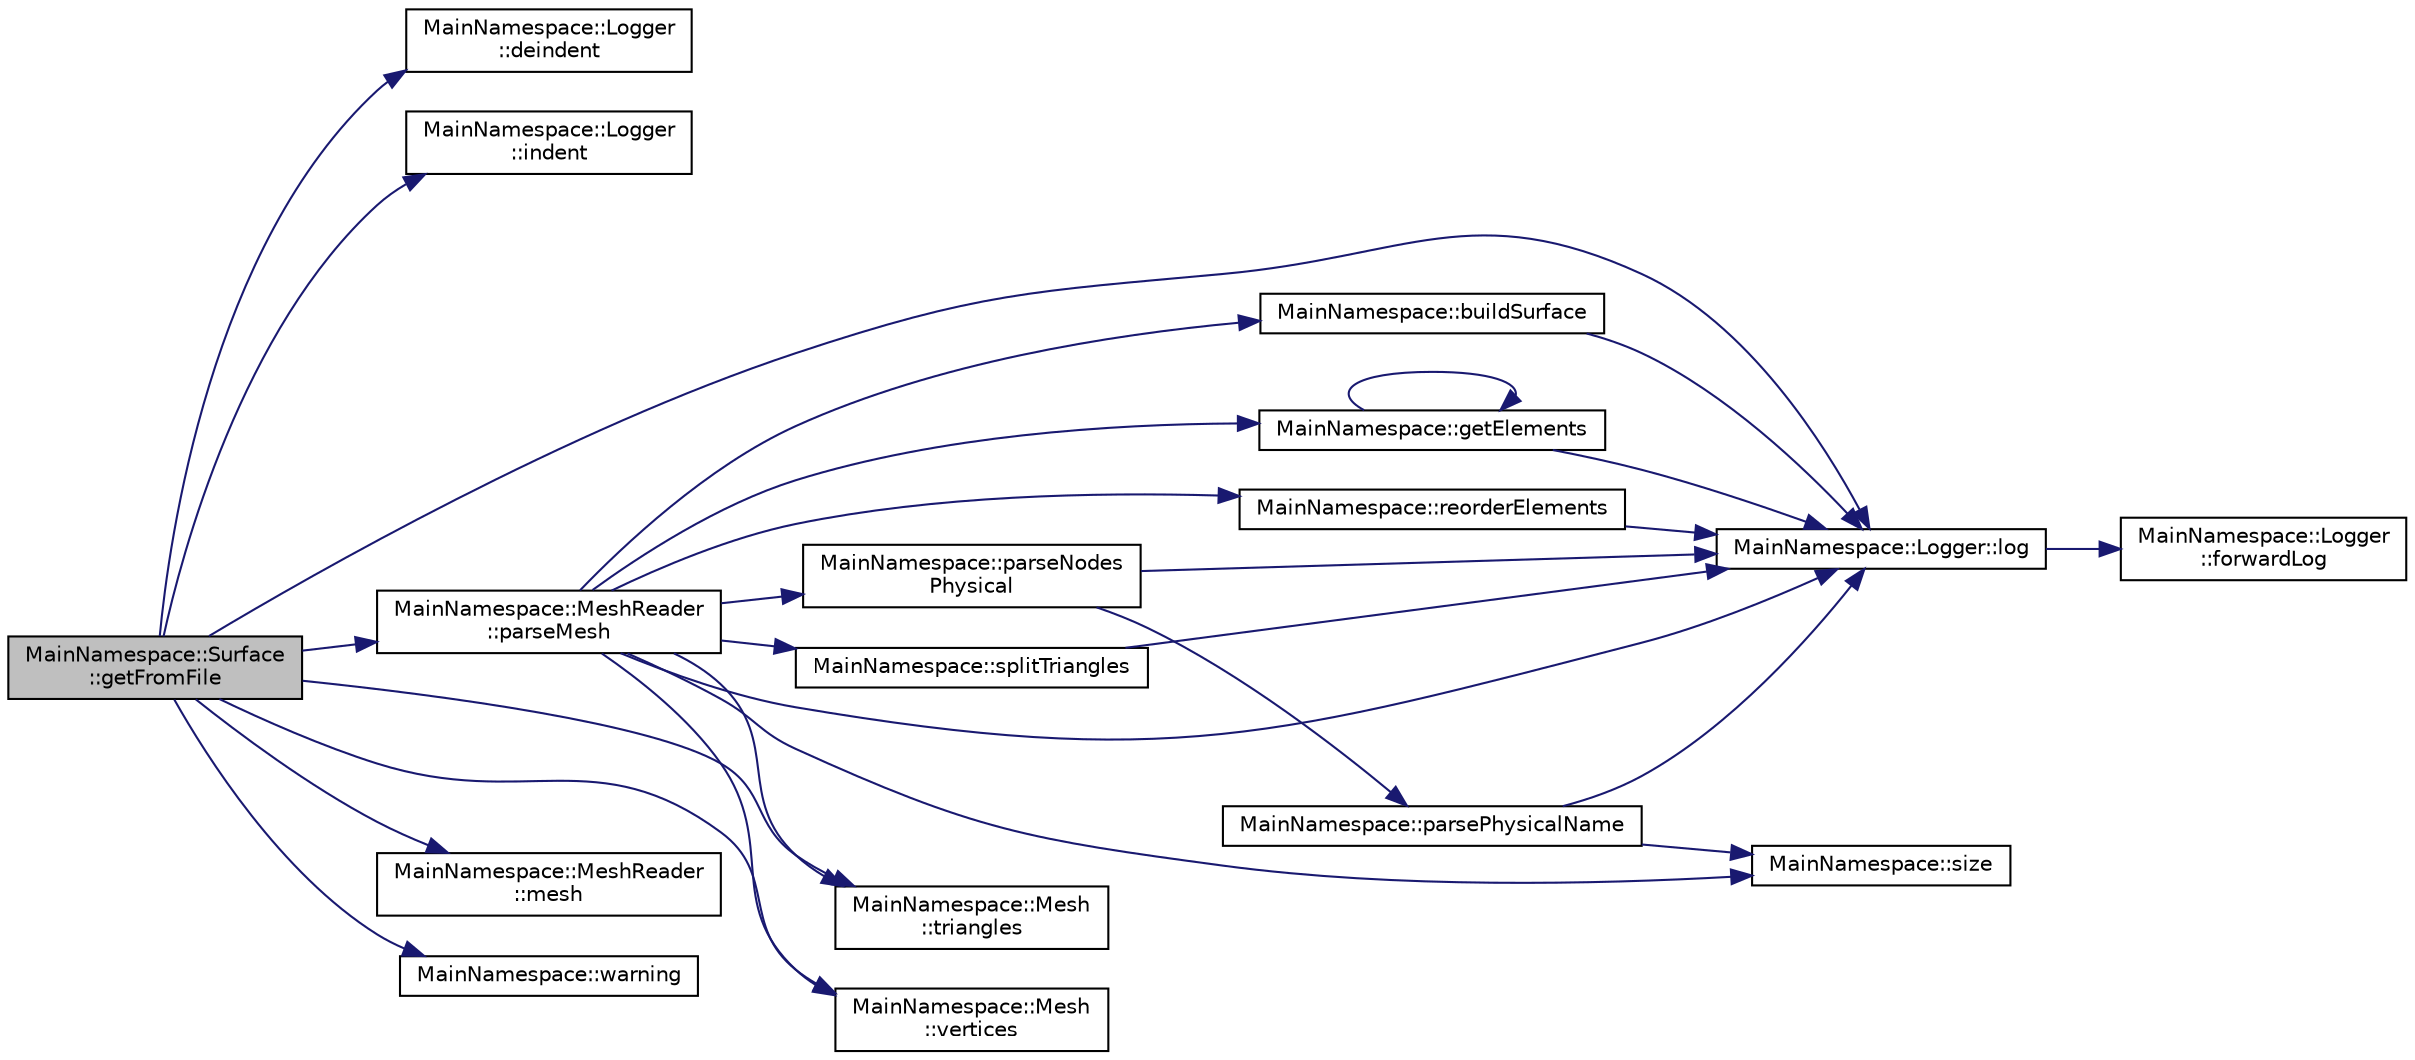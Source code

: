digraph "MainNamespace::Surface::getFromFile"
{
 // INTERACTIVE_SVG=YES
 // LATEX_PDF_SIZE
  edge [fontname="Helvetica",fontsize="10",labelfontname="Helvetica",labelfontsize="10"];
  node [fontname="Helvetica",fontsize="10",shape=record];
  rankdir="LR";
  Node1 [label="MainNamespace::Surface\l::getFromFile",height=0.2,width=0.4,color="black", fillcolor="grey75", style="filled", fontcolor="black",tooltip=" "];
  Node1 -> Node2 [color="midnightblue",fontsize="10",style="solid",fontname="Helvetica"];
  Node2 [label="MainNamespace::Logger\l::deindent",height=0.2,width=0.4,color="black", fillcolor="white", style="filled",URL="$namespace_main_namespace_1_1_logger.html#aa944c5f3d2370658d600e4e9b5d1b270",tooltip="Decrease indentation level in the logger."];
  Node1 -> Node3 [color="midnightblue",fontsize="10",style="solid",fontname="Helvetica"];
  Node3 [label="MainNamespace::Logger\l::indent",height=0.2,width=0.4,color="black", fillcolor="white", style="filled",URL="$namespace_main_namespace_1_1_logger.html#a298c090b2004381330b603cb50d25fc8",tooltip="Increase indentation level in the logger."];
  Node1 -> Node4 [color="midnightblue",fontsize="10",style="solid",fontname="Helvetica"];
  Node4 [label="MainNamespace::Logger::log",height=0.2,width=0.4,color="black", fillcolor="white", style="filled",URL="$namespace_main_namespace_1_1_logger.html#afbb4cc2d8b498e71fcb228f0da8309a1",tooltip=" "];
  Node4 -> Node5 [color="midnightblue",fontsize="10",style="solid",fontname="Helvetica"];
  Node5 [label="MainNamespace::Logger\l::forwardLog",height=0.2,width=0.4,color="black", fillcolor="white", style="filled",URL="$namespace_main_namespace_1_1_logger.html#af052b0198f333fca77f0837a511ec7f7",tooltip=" "];
  Node1 -> Node6 [color="midnightblue",fontsize="10",style="solid",fontname="Helvetica"];
  Node6 [label="MainNamespace::MeshReader\l::mesh",height=0.2,width=0.4,color="black", fillcolor="white", style="filled",URL="$class_main_namespace_1_1_mesh_reader.html#a8311a1d62c5eced1bf7162a0f1f00687",tooltip=" "];
  Node1 -> Node7 [color="midnightblue",fontsize="10",style="solid",fontname="Helvetica"];
  Node7 [label="MainNamespace::MeshReader\l::parseMesh",height=0.2,width=0.4,color="black", fillcolor="white", style="filled",URL="$class_main_namespace_1_1_mesh_reader.html#a05a6ac577d6a74ddc0f355a83d7ad442",tooltip="Parse a gmsh mesh file into a surface3d structure. The mesh_ object is filled in the appropriate way."];
  Node7 -> Node8 [color="midnightblue",fontsize="10",style="solid",fontname="Helvetica"];
  Node8 [label="MainNamespace::buildSurface",height=0.2,width=0.4,color="black", fillcolor="white", style="filled",URL="$namespace_main_namespace.html#a8fc1ba5863e4a27ba20d60aaecafe847",tooltip=" "];
  Node8 -> Node4 [color="midnightblue",fontsize="10",style="solid",fontname="Helvetica"];
  Node7 -> Node9 [color="midnightblue",fontsize="10",style="solid",fontname="Helvetica"];
  Node9 [label="MainNamespace::getElements",height=0.2,width=0.4,color="black", fillcolor="white", style="filled",URL="$namespace_main_namespace.html#abbbf8199881e62d39394f4814789a8fd",tooltip=" "];
  Node9 -> Node9 [color="midnightblue",fontsize="10",style="solid",fontname="Helvetica"];
  Node9 -> Node4 [color="midnightblue",fontsize="10",style="solid",fontname="Helvetica"];
  Node7 -> Node4 [color="midnightblue",fontsize="10",style="solid",fontname="Helvetica"];
  Node7 -> Node10 [color="midnightblue",fontsize="10",style="solid",fontname="Helvetica"];
  Node10 [label="MainNamespace::parseNodes\lPhysical",height=0.2,width=0.4,color="black", fillcolor="white", style="filled",URL="$namespace_main_namespace.html#ad7a4c5eb8035073775288c956070c5f3",tooltip=" "];
  Node10 -> Node4 [color="midnightblue",fontsize="10",style="solid",fontname="Helvetica"];
  Node10 -> Node11 [color="midnightblue",fontsize="10",style="solid",fontname="Helvetica"];
  Node11 [label="MainNamespace::parsePhysicalName",height=0.2,width=0.4,color="black", fillcolor="white", style="filled",URL="$namespace_main_namespace.html#a5ff9eb55a67d7471d1293fd26d21e347",tooltip=" "];
  Node11 -> Node4 [color="midnightblue",fontsize="10",style="solid",fontname="Helvetica"];
  Node11 -> Node12 [color="midnightblue",fontsize="10",style="solid",fontname="Helvetica"];
  Node12 [label="MainNamespace::size",height=0.2,width=0.4,color="black", fillcolor="white", style="filled",URL="$namespace_main_namespace.html#a8104aa37d7d31758ac725060a96f07d9",tooltip=" "];
  Node7 -> Node13 [color="midnightblue",fontsize="10",style="solid",fontname="Helvetica"];
  Node13 [label="MainNamespace::reorderElements",height=0.2,width=0.4,color="black", fillcolor="white", style="filled",URL="$namespace_main_namespace.html#a9c92d3b0aaa6902a4344c09e7f37f8c7",tooltip=" "];
  Node13 -> Node4 [color="midnightblue",fontsize="10",style="solid",fontname="Helvetica"];
  Node7 -> Node12 [color="midnightblue",fontsize="10",style="solid",fontname="Helvetica"];
  Node7 -> Node14 [color="midnightblue",fontsize="10",style="solid",fontname="Helvetica"];
  Node14 [label="MainNamespace::splitTriangles",height=0.2,width=0.4,color="black", fillcolor="white", style="filled",URL="$namespace_main_namespace.html#a09e58672af691ec8ebddbda7094dd11f",tooltip=" "];
  Node14 -> Node4 [color="midnightblue",fontsize="10",style="solid",fontname="Helvetica"];
  Node7 -> Node15 [color="midnightblue",fontsize="10",style="solid",fontname="Helvetica"];
  Node15 [label="MainNamespace::Mesh\l::triangles",height=0.2,width=0.4,color="black", fillcolor="white", style="filled",URL="$struct_main_namespace_1_1_mesh.html#a9e3b353180a3b67dc149e8703c164bc3",tooltip="Getter."];
  Node7 -> Node16 [color="midnightblue",fontsize="10",style="solid",fontname="Helvetica"];
  Node16 [label="MainNamespace::Mesh\l::vertices",height=0.2,width=0.4,color="black", fillcolor="white", style="filled",URL="$struct_main_namespace_1_1_mesh.html#ab0133714e18c8aaee3deb84910cef54c",tooltip="Getter."];
  Node1 -> Node15 [color="midnightblue",fontsize="10",style="solid",fontname="Helvetica"];
  Node1 -> Node16 [color="midnightblue",fontsize="10",style="solid",fontname="Helvetica"];
  Node1 -> Node17 [color="midnightblue",fontsize="10",style="solid",fontname="Helvetica"];
  Node17 [label="MainNamespace::warning",height=0.2,width=0.4,color="black", fillcolor="white", style="filled",URL="$namespace_main_namespace.html#a963bb0fc1186abae512b8fde5e8a078c",tooltip="Distribution warning (about h2lib and gmsh)."];
}

